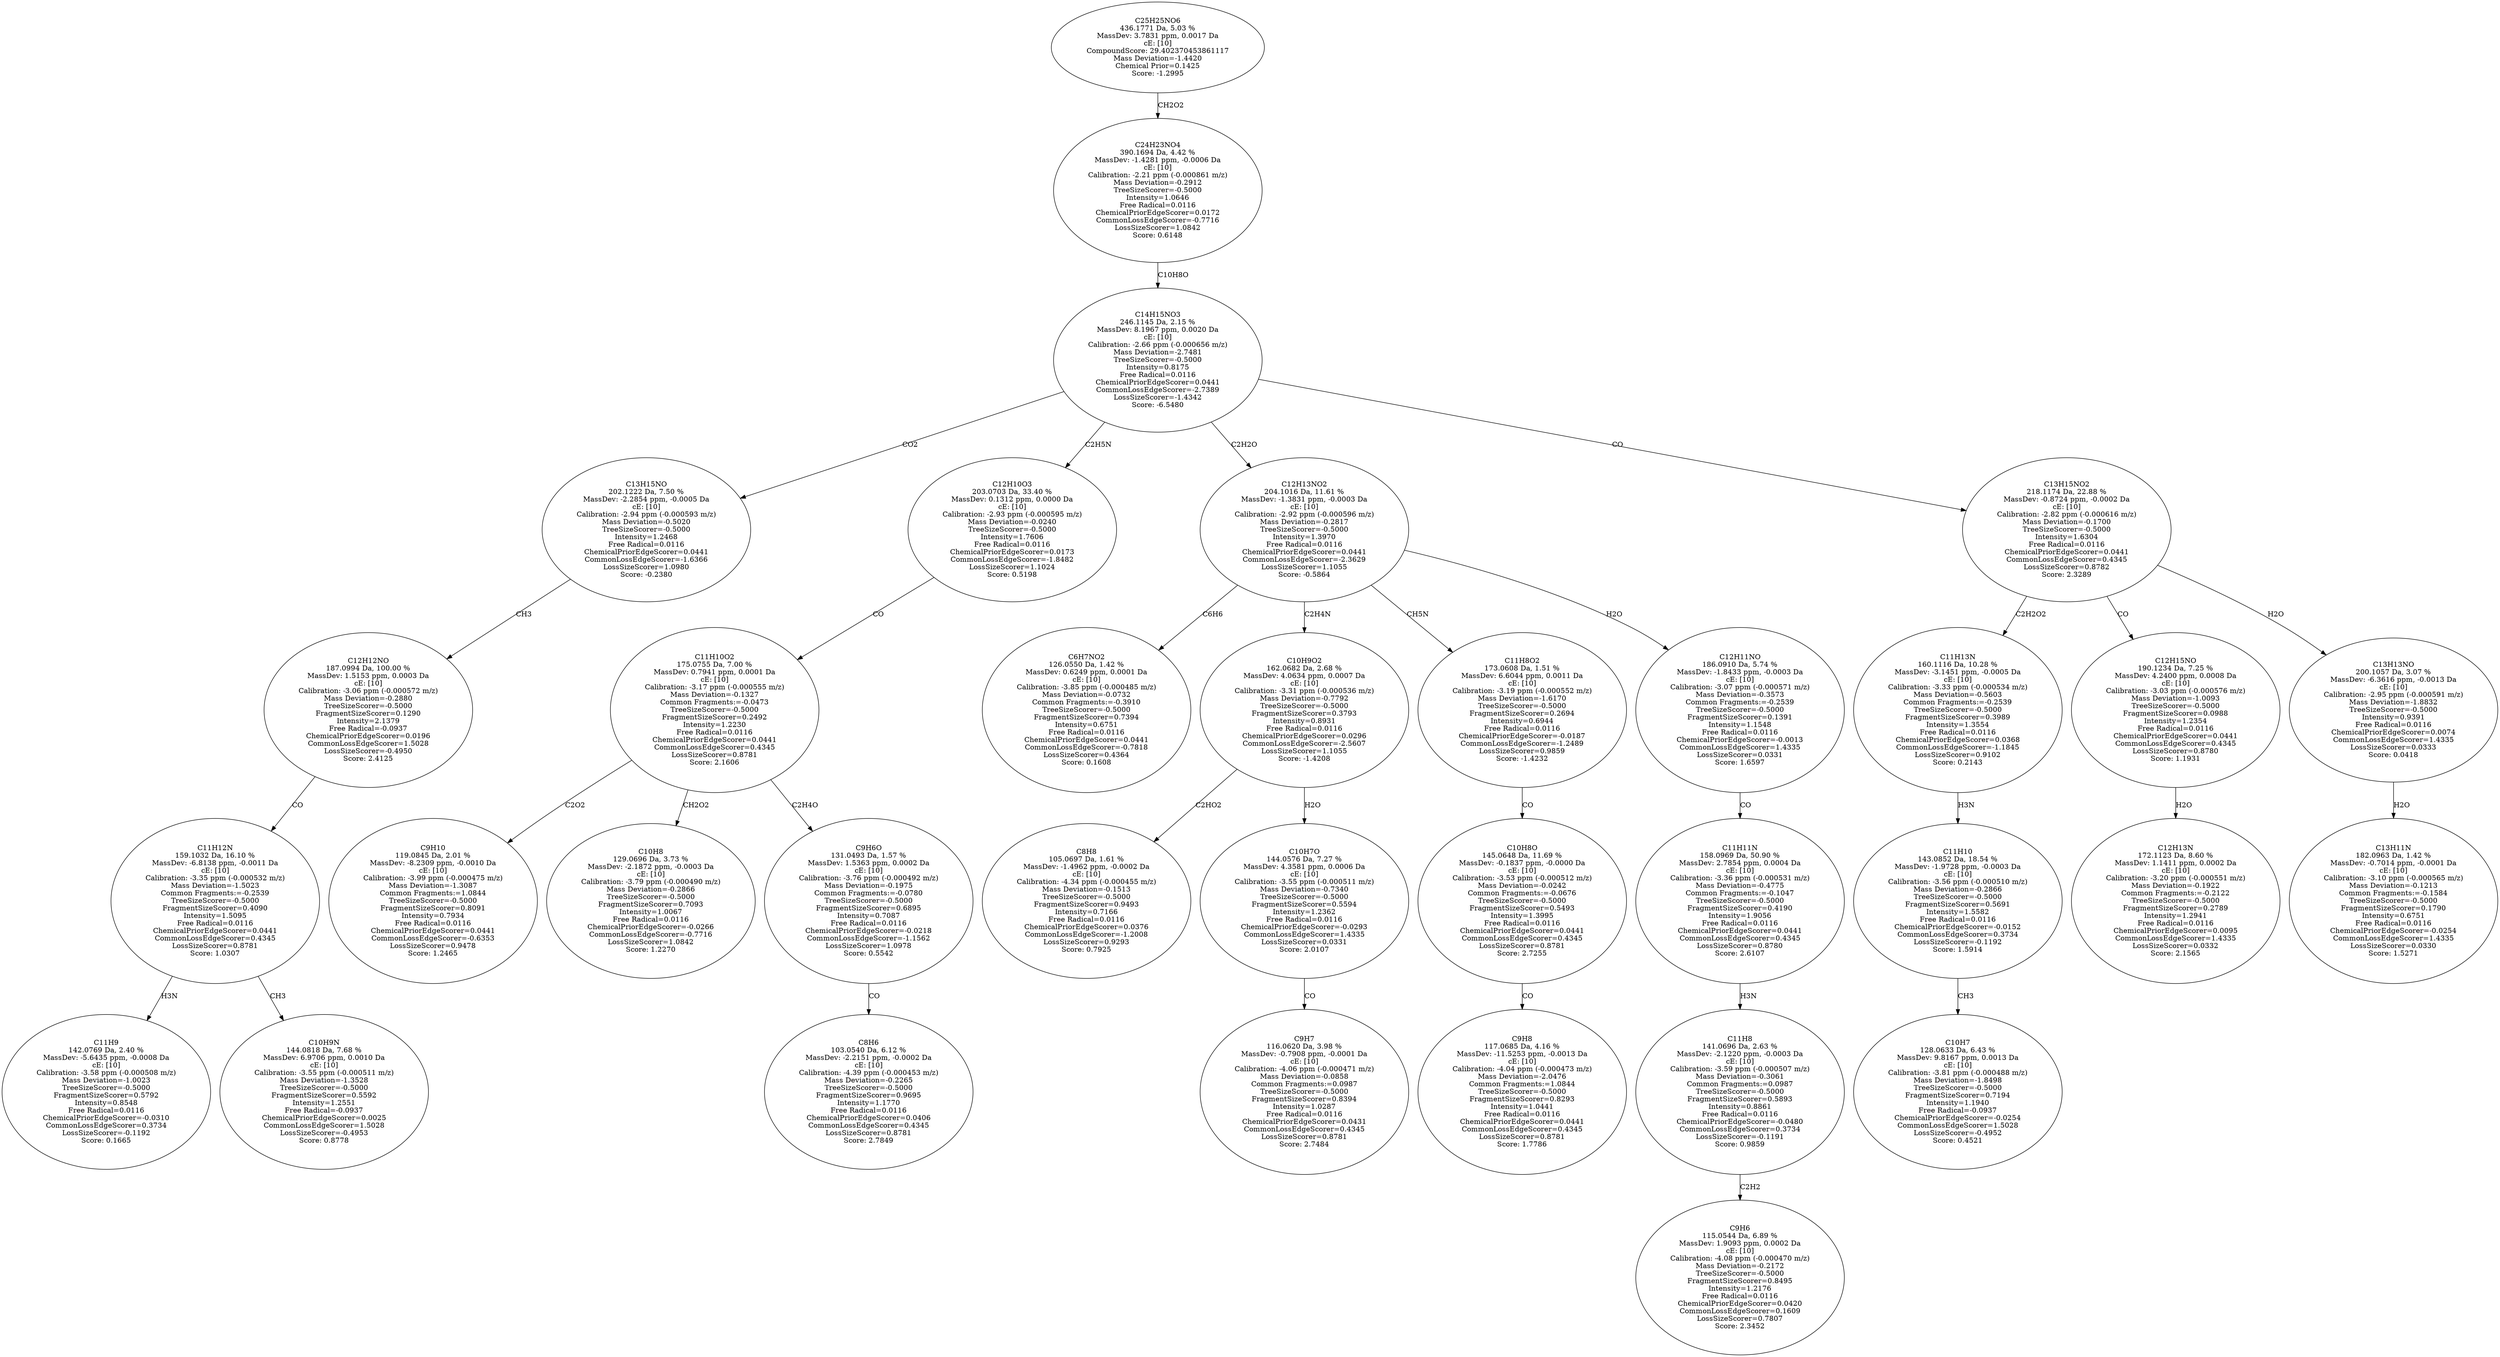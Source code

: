 strict digraph {
v1 [label="C11H9\n142.0769 Da, 2.40 %\nMassDev: -5.6435 ppm, -0.0008 Da\ncE: [10]\nCalibration: -3.58 ppm (-0.000508 m/z)\nMass Deviation=-1.0023\nTreeSizeScorer=-0.5000\nFragmentSizeScorer=0.5792\nIntensity=0.8548\nFree Radical=0.0116\nChemicalPriorEdgeScorer=-0.0310\nCommonLossEdgeScorer=0.3734\nLossSizeScorer=-0.1192\nScore: 0.1665"];
v2 [label="C10H9N\n144.0818 Da, 7.68 %\nMassDev: 6.9706 ppm, 0.0010 Da\ncE: [10]\nCalibration: -3.55 ppm (-0.000511 m/z)\nMass Deviation=-1.3528\nTreeSizeScorer=-0.5000\nFragmentSizeScorer=0.5592\nIntensity=1.2551\nFree Radical=-0.0937\nChemicalPriorEdgeScorer=0.0025\nCommonLossEdgeScorer=1.5028\nLossSizeScorer=-0.4953\nScore: 0.8778"];
v3 [label="C11H12N\n159.1032 Da, 16.10 %\nMassDev: -6.8138 ppm, -0.0011 Da\ncE: [10]\nCalibration: -3.35 ppm (-0.000532 m/z)\nMass Deviation=-1.5023\nCommon Fragments:=-0.2539\nTreeSizeScorer=-0.5000\nFragmentSizeScorer=0.4090\nIntensity=1.5095\nFree Radical=0.0116\nChemicalPriorEdgeScorer=0.0441\nCommonLossEdgeScorer=0.4345\nLossSizeScorer=0.8781\nScore: 1.0307"];
v4 [label="C12H12NO\n187.0994 Da, 100.00 %\nMassDev: 1.5153 ppm, 0.0003 Da\ncE: [10]\nCalibration: -3.06 ppm (-0.000572 m/z)\nMass Deviation=-0.2880\nTreeSizeScorer=-0.5000\nFragmentSizeScorer=0.1290\nIntensity=2.1379\nFree Radical=-0.0937\nChemicalPriorEdgeScorer=0.0196\nCommonLossEdgeScorer=1.5028\nLossSizeScorer=-0.4950\nScore: 2.4125"];
v5 [label="C13H15NO\n202.1222 Da, 7.50 %\nMassDev: -2.2854 ppm, -0.0005 Da\ncE: [10]\nCalibration: -2.94 ppm (-0.000593 m/z)\nMass Deviation=-0.5020\nTreeSizeScorer=-0.5000\nIntensity=1.2468\nFree Radical=0.0116\nChemicalPriorEdgeScorer=0.0441\nCommonLossEdgeScorer=-1.6366\nLossSizeScorer=1.0980\nScore: -0.2380"];
v6 [label="C9H10\n119.0845 Da, 2.01 %\nMassDev: -8.2309 ppm, -0.0010 Da\ncE: [10]\nCalibration: -3.99 ppm (-0.000475 m/z)\nMass Deviation=-1.3087\nCommon Fragments:=1.0844\nTreeSizeScorer=-0.5000\nFragmentSizeScorer=0.8091\nIntensity=0.7934\nFree Radical=0.0116\nChemicalPriorEdgeScorer=0.0441\nCommonLossEdgeScorer=-0.6353\nLossSizeScorer=0.9478\nScore: 1.2465"];
v7 [label="C10H8\n129.0696 Da, 3.73 %\nMassDev: -2.1872 ppm, -0.0003 Da\ncE: [10]\nCalibration: -3.79 ppm (-0.000490 m/z)\nMass Deviation=-0.2866\nTreeSizeScorer=-0.5000\nFragmentSizeScorer=0.7093\nIntensity=1.0067\nFree Radical=0.0116\nChemicalPriorEdgeScorer=-0.0266\nCommonLossEdgeScorer=-0.7716\nLossSizeScorer=1.0842\nScore: 1.2270"];
v8 [label="C8H6\n103.0540 Da, 6.12 %\nMassDev: -2.2151 ppm, -0.0002 Da\ncE: [10]\nCalibration: -4.39 ppm (-0.000453 m/z)\nMass Deviation=-0.2265\nTreeSizeScorer=-0.5000\nFragmentSizeScorer=0.9695\nIntensity=1.1770\nFree Radical=0.0116\nChemicalPriorEdgeScorer=0.0406\nCommonLossEdgeScorer=0.4345\nLossSizeScorer=0.8781\nScore: 2.7849"];
v9 [label="C9H6O\n131.0493 Da, 1.57 %\nMassDev: 1.5363 ppm, 0.0002 Da\ncE: [10]\nCalibration: -3.76 ppm (-0.000492 m/z)\nMass Deviation=-0.1975\nCommon Fragments:=-0.0780\nTreeSizeScorer=-0.5000\nFragmentSizeScorer=0.6895\nIntensity=0.7087\nFree Radical=0.0116\nChemicalPriorEdgeScorer=-0.0218\nCommonLossEdgeScorer=-1.1562\nLossSizeScorer=1.0978\nScore: 0.5542"];
v10 [label="C11H10O2\n175.0755 Da, 7.00 %\nMassDev: 0.7941 ppm, 0.0001 Da\ncE: [10]\nCalibration: -3.17 ppm (-0.000555 m/z)\nMass Deviation=-0.1327\nCommon Fragments:=-0.0473\nTreeSizeScorer=-0.5000\nFragmentSizeScorer=0.2492\nIntensity=1.2230\nFree Radical=0.0116\nChemicalPriorEdgeScorer=0.0441\nCommonLossEdgeScorer=0.4345\nLossSizeScorer=0.8781\nScore: 2.1606"];
v11 [label="C12H10O3\n203.0703 Da, 33.40 %\nMassDev: 0.1312 ppm, 0.0000 Da\ncE: [10]\nCalibration: -2.93 ppm (-0.000595 m/z)\nMass Deviation=-0.0240\nTreeSizeScorer=-0.5000\nIntensity=1.7606\nFree Radical=0.0116\nChemicalPriorEdgeScorer=0.0173\nCommonLossEdgeScorer=-1.8482\nLossSizeScorer=1.1024\nScore: 0.5198"];
v12 [label="C6H7NO2\n126.0550 Da, 1.42 %\nMassDev: 0.6249 ppm, 0.0001 Da\ncE: [10]\nCalibration: -3.85 ppm (-0.000485 m/z)\nMass Deviation=-0.0732\nCommon Fragments:=-0.3910\nTreeSizeScorer=-0.5000\nFragmentSizeScorer=0.7394\nIntensity=0.6751\nFree Radical=0.0116\nChemicalPriorEdgeScorer=0.0441\nCommonLossEdgeScorer=-0.7818\nLossSizeScorer=0.4364\nScore: 0.1608"];
v13 [label="C8H8\n105.0697 Da, 1.61 %\nMassDev: -1.4962 ppm, -0.0002 Da\ncE: [10]\nCalibration: -4.34 ppm (-0.000455 m/z)\nMass Deviation=-0.1513\nTreeSizeScorer=-0.5000\nFragmentSizeScorer=0.9493\nIntensity=0.7166\nFree Radical=0.0116\nChemicalPriorEdgeScorer=0.0376\nCommonLossEdgeScorer=-1.2008\nLossSizeScorer=0.9293\nScore: 0.7925"];
v14 [label="C9H7\n116.0620 Da, 3.98 %\nMassDev: -0.7908 ppm, -0.0001 Da\ncE: [10]\nCalibration: -4.06 ppm (-0.000471 m/z)\nMass Deviation=-0.0858\nCommon Fragments:=0.0987\nTreeSizeScorer=-0.5000\nFragmentSizeScorer=0.8394\nIntensity=1.0287\nFree Radical=0.0116\nChemicalPriorEdgeScorer=0.0431\nCommonLossEdgeScorer=0.4345\nLossSizeScorer=0.8781\nScore: 2.7484"];
v15 [label="C10H7O\n144.0576 Da, 7.27 %\nMassDev: 4.3581 ppm, 0.0006 Da\ncE: [10]\nCalibration: -3.55 ppm (-0.000511 m/z)\nMass Deviation=-0.7340\nTreeSizeScorer=-0.5000\nFragmentSizeScorer=0.5594\nIntensity=1.2362\nFree Radical=0.0116\nChemicalPriorEdgeScorer=-0.0293\nCommonLossEdgeScorer=1.4335\nLossSizeScorer=0.0331\nScore: 2.0107"];
v16 [label="C10H9O2\n162.0682 Da, 2.68 %\nMassDev: 4.0634 ppm, 0.0007 Da\ncE: [10]\nCalibration: -3.31 ppm (-0.000536 m/z)\nMass Deviation=-0.7792\nTreeSizeScorer=-0.5000\nFragmentSizeScorer=0.3793\nIntensity=0.8931\nFree Radical=0.0116\nChemicalPriorEdgeScorer=0.0296\nCommonLossEdgeScorer=-2.5607\nLossSizeScorer=1.1055\nScore: -1.4208"];
v17 [label="C9H8\n117.0685 Da, 4.16 %\nMassDev: -11.5253 ppm, -0.0013 Da\ncE: [10]\nCalibration: -4.04 ppm (-0.000473 m/z)\nMass Deviation=-2.0476\nCommon Fragments:=1.0844\nTreeSizeScorer=-0.5000\nFragmentSizeScorer=0.8293\nIntensity=1.0441\nFree Radical=0.0116\nChemicalPriorEdgeScorer=0.0441\nCommonLossEdgeScorer=0.4345\nLossSizeScorer=0.8781\nScore: 1.7786"];
v18 [label="C10H8O\n145.0648 Da, 11.69 %\nMassDev: -0.1837 ppm, -0.0000 Da\ncE: [10]\nCalibration: -3.53 ppm (-0.000512 m/z)\nMass Deviation=-0.0242\nCommon Fragments:=-0.0676\nTreeSizeScorer=-0.5000\nFragmentSizeScorer=0.5493\nIntensity=1.3995\nFree Radical=0.0116\nChemicalPriorEdgeScorer=0.0441\nCommonLossEdgeScorer=0.4345\nLossSizeScorer=0.8781\nScore: 2.7255"];
v19 [label="C11H8O2\n173.0608 Da, 1.51 %\nMassDev: 6.6044 ppm, 0.0011 Da\ncE: [10]\nCalibration: -3.19 ppm (-0.000552 m/z)\nMass Deviation=-1.6170\nTreeSizeScorer=-0.5000\nFragmentSizeScorer=0.2694\nIntensity=0.6944\nFree Radical=0.0116\nChemicalPriorEdgeScorer=-0.0187\nCommonLossEdgeScorer=-1.2489\nLossSizeScorer=0.9859\nScore: -1.4232"];
v20 [label="C9H6\n115.0544 Da, 6.89 %\nMassDev: 1.9093 ppm, 0.0002 Da\ncE: [10]\nCalibration: -4.08 ppm (-0.000470 m/z)\nMass Deviation=-0.2172\nTreeSizeScorer=-0.5000\nFragmentSizeScorer=0.8495\nIntensity=1.2176\nFree Radical=0.0116\nChemicalPriorEdgeScorer=0.0420\nCommonLossEdgeScorer=0.1609\nLossSizeScorer=0.7807\nScore: 2.3452"];
v21 [label="C11H8\n141.0696 Da, 2.63 %\nMassDev: -2.1220 ppm, -0.0003 Da\ncE: [10]\nCalibration: -3.59 ppm (-0.000507 m/z)\nMass Deviation=-0.3061\nCommon Fragments:=0.0987\nTreeSizeScorer=-0.5000\nFragmentSizeScorer=0.5893\nIntensity=0.8861\nFree Radical=0.0116\nChemicalPriorEdgeScorer=-0.0480\nCommonLossEdgeScorer=0.3734\nLossSizeScorer=-0.1191\nScore: 0.9859"];
v22 [label="C11H11N\n158.0969 Da, 50.90 %\nMassDev: 2.7854 ppm, 0.0004 Da\ncE: [10]\nCalibration: -3.36 ppm (-0.000531 m/z)\nMass Deviation=-0.4775\nCommon Fragments:=-0.1047\nTreeSizeScorer=-0.5000\nFragmentSizeScorer=0.4190\nIntensity=1.9056\nFree Radical=0.0116\nChemicalPriorEdgeScorer=0.0441\nCommonLossEdgeScorer=0.4345\nLossSizeScorer=0.8780\nScore: 2.6107"];
v23 [label="C12H11NO\n186.0910 Da, 5.74 %\nMassDev: -1.8433 ppm, -0.0003 Da\ncE: [10]\nCalibration: -3.07 ppm (-0.000571 m/z)\nMass Deviation=-0.3573\nCommon Fragments:=-0.2539\nTreeSizeScorer=-0.5000\nFragmentSizeScorer=0.1391\nIntensity=1.1548\nFree Radical=0.0116\nChemicalPriorEdgeScorer=-0.0013\nCommonLossEdgeScorer=1.4335\nLossSizeScorer=0.0331\nScore: 1.6597"];
v24 [label="C12H13NO2\n204.1016 Da, 11.61 %\nMassDev: -1.3831 ppm, -0.0003 Da\ncE: [10]\nCalibration: -2.92 ppm (-0.000596 m/z)\nMass Deviation=-0.2817\nTreeSizeScorer=-0.5000\nIntensity=1.3970\nFree Radical=0.0116\nChemicalPriorEdgeScorer=0.0441\nCommonLossEdgeScorer=-2.3629\nLossSizeScorer=1.1055\nScore: -0.5864"];
v25 [label="C10H7\n128.0633 Da, 6.43 %\nMassDev: 9.8167 ppm, 0.0013 Da\ncE: [10]\nCalibration: -3.81 ppm (-0.000488 m/z)\nMass Deviation=-1.8498\nTreeSizeScorer=-0.5000\nFragmentSizeScorer=0.7194\nIntensity=1.1940\nFree Radical=-0.0937\nChemicalPriorEdgeScorer=-0.0254\nCommonLossEdgeScorer=1.5028\nLossSizeScorer=-0.4952\nScore: 0.4521"];
v26 [label="C11H10\n143.0852 Da, 18.54 %\nMassDev: -1.9728 ppm, -0.0003 Da\ncE: [10]\nCalibration: -3.56 ppm (-0.000510 m/z)\nMass Deviation=-0.2866\nTreeSizeScorer=-0.5000\nFragmentSizeScorer=0.5691\nIntensity=1.5582\nFree Radical=0.0116\nChemicalPriorEdgeScorer=-0.0152\nCommonLossEdgeScorer=0.3734\nLossSizeScorer=-0.1192\nScore: 1.5914"];
v27 [label="C11H13N\n160.1116 Da, 10.28 %\nMassDev: -3.1451 ppm, -0.0005 Da\ncE: [10]\nCalibration: -3.33 ppm (-0.000534 m/z)\nMass Deviation=-0.5603\nCommon Fragments:=-0.2539\nTreeSizeScorer=-0.5000\nFragmentSizeScorer=0.3989\nIntensity=1.3554\nFree Radical=0.0116\nChemicalPriorEdgeScorer=0.0368\nCommonLossEdgeScorer=-1.1845\nLossSizeScorer=0.9102\nScore: 0.2143"];
v28 [label="C12H13N\n172.1123 Da, 8.60 %\nMassDev: 1.1411 ppm, 0.0002 Da\ncE: [10]\nCalibration: -3.20 ppm (-0.000551 m/z)\nMass Deviation=-0.1922\nCommon Fragments:=-0.2122\nTreeSizeScorer=-0.5000\nFragmentSizeScorer=0.2789\nIntensity=1.2941\nFree Radical=0.0116\nChemicalPriorEdgeScorer=0.0095\nCommonLossEdgeScorer=1.4335\nLossSizeScorer=0.0332\nScore: 2.1565"];
v29 [label="C12H15NO\n190.1234 Da, 7.25 %\nMassDev: 4.2400 ppm, 0.0008 Da\ncE: [10]\nCalibration: -3.03 ppm (-0.000576 m/z)\nMass Deviation=-1.0093\nTreeSizeScorer=-0.5000\nFragmentSizeScorer=0.0988\nIntensity=1.2354\nFree Radical=0.0116\nChemicalPriorEdgeScorer=0.0441\nCommonLossEdgeScorer=0.4345\nLossSizeScorer=0.8780\nScore: 1.1931"];
v30 [label="C13H11N\n182.0963 Da, 1.42 %\nMassDev: -0.7014 ppm, -0.0001 Da\ncE: [10]\nCalibration: -3.10 ppm (-0.000565 m/z)\nMass Deviation=-0.1213\nCommon Fragments:=-0.1584\nTreeSizeScorer=-0.5000\nFragmentSizeScorer=0.1790\nIntensity=0.6751\nFree Radical=0.0116\nChemicalPriorEdgeScorer=-0.0254\nCommonLossEdgeScorer=1.4335\nLossSizeScorer=0.0330\nScore: 1.5271"];
v31 [label="C13H13NO\n200.1057 Da, 3.07 %\nMassDev: -6.3616 ppm, -0.0013 Da\ncE: [10]\nCalibration: -2.95 ppm (-0.000591 m/z)\nMass Deviation=-1.8832\nTreeSizeScorer=-0.5000\nIntensity=0.9391\nFree Radical=0.0116\nChemicalPriorEdgeScorer=0.0074\nCommonLossEdgeScorer=1.4335\nLossSizeScorer=0.0333\nScore: 0.0418"];
v32 [label="C13H15NO2\n218.1174 Da, 22.88 %\nMassDev: -0.8724 ppm, -0.0002 Da\ncE: [10]\nCalibration: -2.82 ppm (-0.000616 m/z)\nMass Deviation=-0.1700\nTreeSizeScorer=-0.5000\nIntensity=1.6304\nFree Radical=0.0116\nChemicalPriorEdgeScorer=0.0441\nCommonLossEdgeScorer=0.4345\nLossSizeScorer=0.8782\nScore: 2.3289"];
v33 [label="C14H15NO3\n246.1145 Da, 2.15 %\nMassDev: 8.1967 ppm, 0.0020 Da\ncE: [10]\nCalibration: -2.66 ppm (-0.000656 m/z)\nMass Deviation=-2.7481\nTreeSizeScorer=-0.5000\nIntensity=0.8175\nFree Radical=0.0116\nChemicalPriorEdgeScorer=0.0441\nCommonLossEdgeScorer=-2.7389\nLossSizeScorer=-1.4342\nScore: -6.5480"];
v34 [label="C24H23NO4\n390.1694 Da, 4.42 %\nMassDev: -1.4281 ppm, -0.0006 Da\ncE: [10]\nCalibration: -2.21 ppm (-0.000861 m/z)\nMass Deviation=-0.2912\nTreeSizeScorer=-0.5000\nIntensity=1.0646\nFree Radical=0.0116\nChemicalPriorEdgeScorer=0.0172\nCommonLossEdgeScorer=-0.7716\nLossSizeScorer=1.0842\nScore: 0.6148"];
v35 [label="C25H25NO6\n436.1771 Da, 5.03 %\nMassDev: 3.7831 ppm, 0.0017 Da\ncE: [10]\nCompoundScore: 29.402370453861117\nMass Deviation=-1.4420\nChemical Prior=0.1425\nScore: -1.2995"];
v3 -> v1 [label="H3N"];
v3 -> v2 [label="CH3"];
v4 -> v3 [label="CO"];
v5 -> v4 [label="CH3"];
v33 -> v5 [label="CO2"];
v10 -> v6 [label="C2O2"];
v10 -> v7 [label="CH2O2"];
v9 -> v8 [label="CO"];
v10 -> v9 [label="C2H4O"];
v11 -> v10 [label="CO"];
v33 -> v11 [label="C2H5N"];
v24 -> v12 [label="C6H6"];
v16 -> v13 [label="C2HO2"];
v15 -> v14 [label="CO"];
v16 -> v15 [label="H2O"];
v24 -> v16 [label="C2H4N"];
v18 -> v17 [label="CO"];
v19 -> v18 [label="CO"];
v24 -> v19 [label="CH5N"];
v21 -> v20 [label="C2H2"];
v22 -> v21 [label="H3N"];
v23 -> v22 [label="CO"];
v24 -> v23 [label="H2O"];
v33 -> v24 [label="C2H2O"];
v26 -> v25 [label="CH3"];
v27 -> v26 [label="H3N"];
v32 -> v27 [label="C2H2O2"];
v29 -> v28 [label="H2O"];
v32 -> v29 [label="CO"];
v31 -> v30 [label="H2O"];
v32 -> v31 [label="H2O"];
v33 -> v32 [label="CO"];
v34 -> v33 [label="C10H8O"];
v35 -> v34 [label="CH2O2"];
}